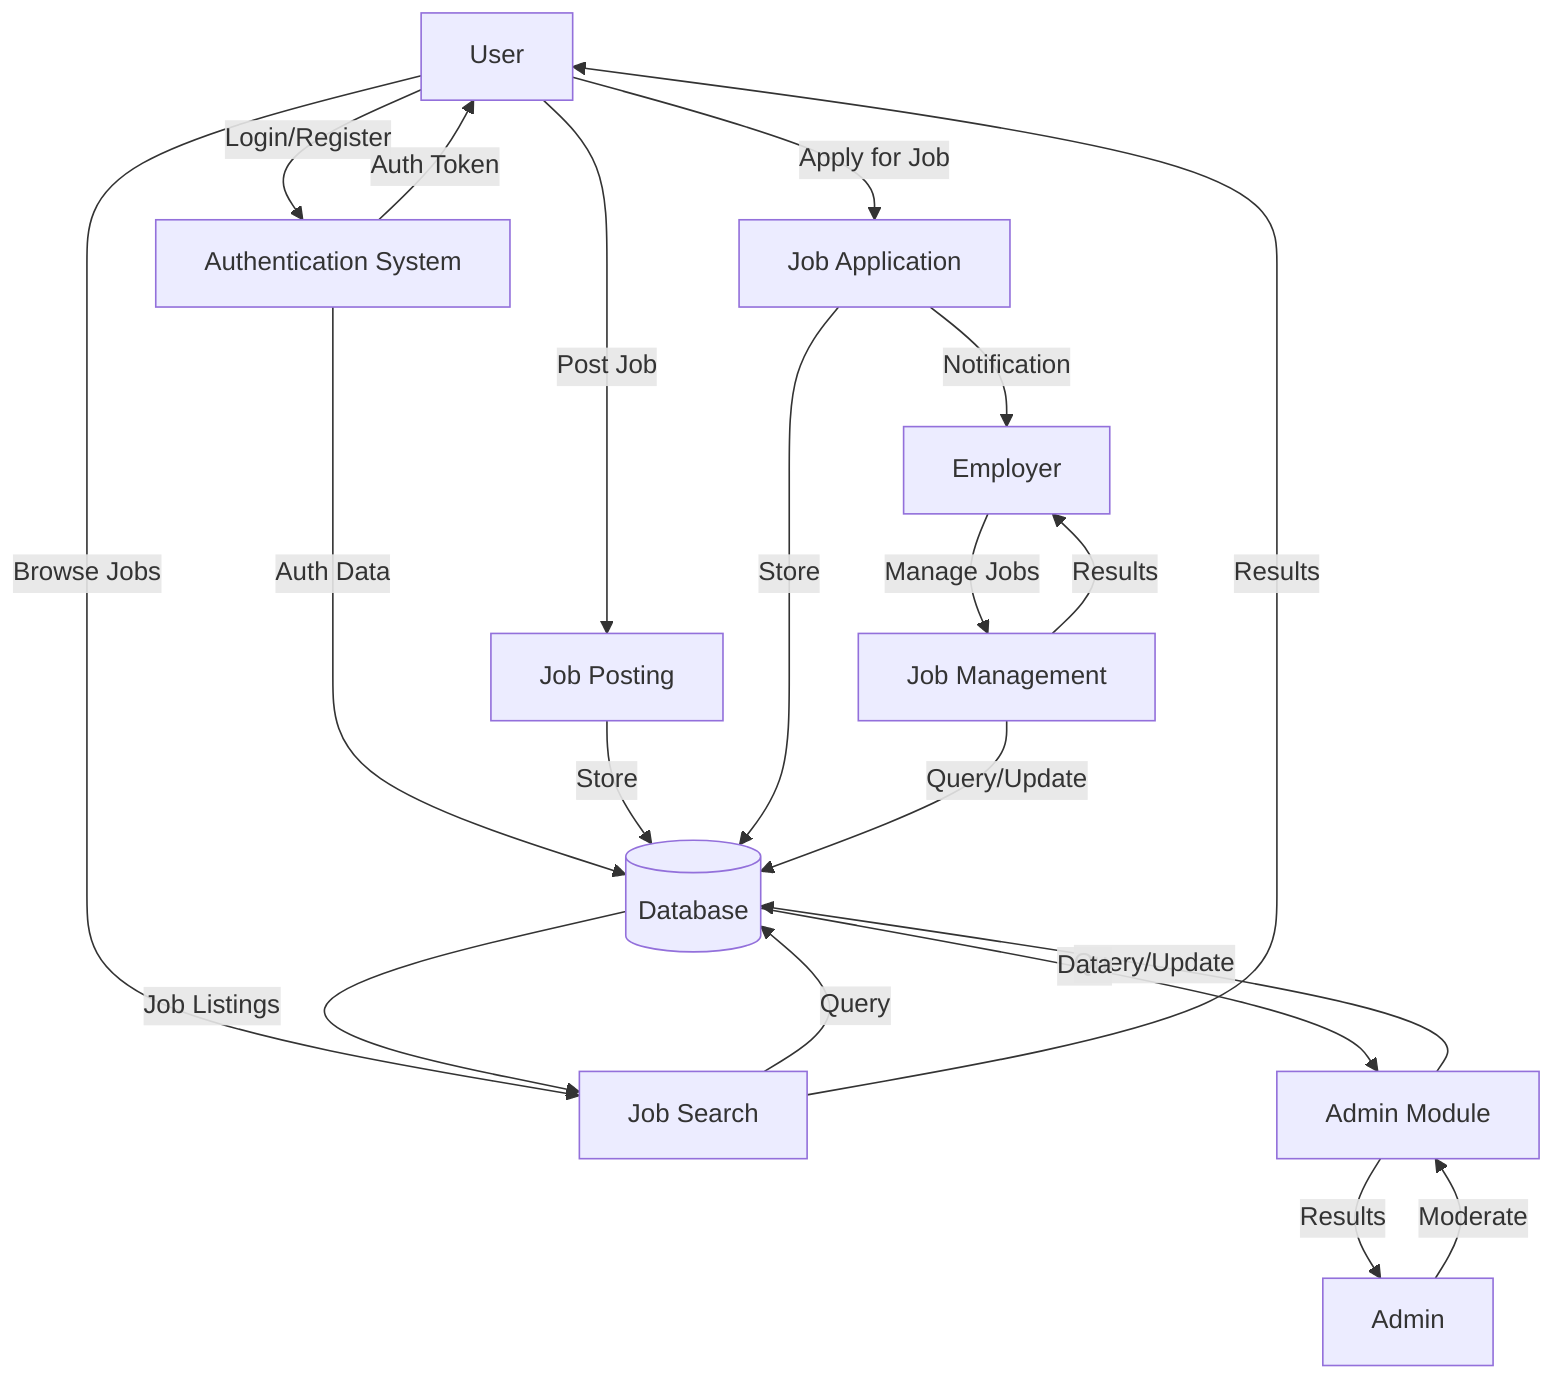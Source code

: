graph TD
    U[User] --> |Login/Register| A[Authentication System]
    A --> |Auth Data| DB[(Database)]
    A --> |Auth Token| U
    
    U --> |Browse Jobs| JS[Job Search]
    JS --> |Query| DB
    DB --> |Job Listings| JS
    JS --> |Results| U
    
    U --> |Post Job| JP[Job Posting]
    JP --> |Store| DB
    
    U --> |Apply for Job| JA[Job Application]
    JA --> |Store| DB
    JA --> |Notification| E[Employer]
    
    E --> |Manage Jobs| JM[Job Management]
    JM --> |Query/Update| DB
    JM --> |Results| E
    
    A1[Admin] --> |Moderate| AM[Admin Module]
    AM --> |Query/Update| DB
    DB --> |Data| AM
    AM --> |Results| A1